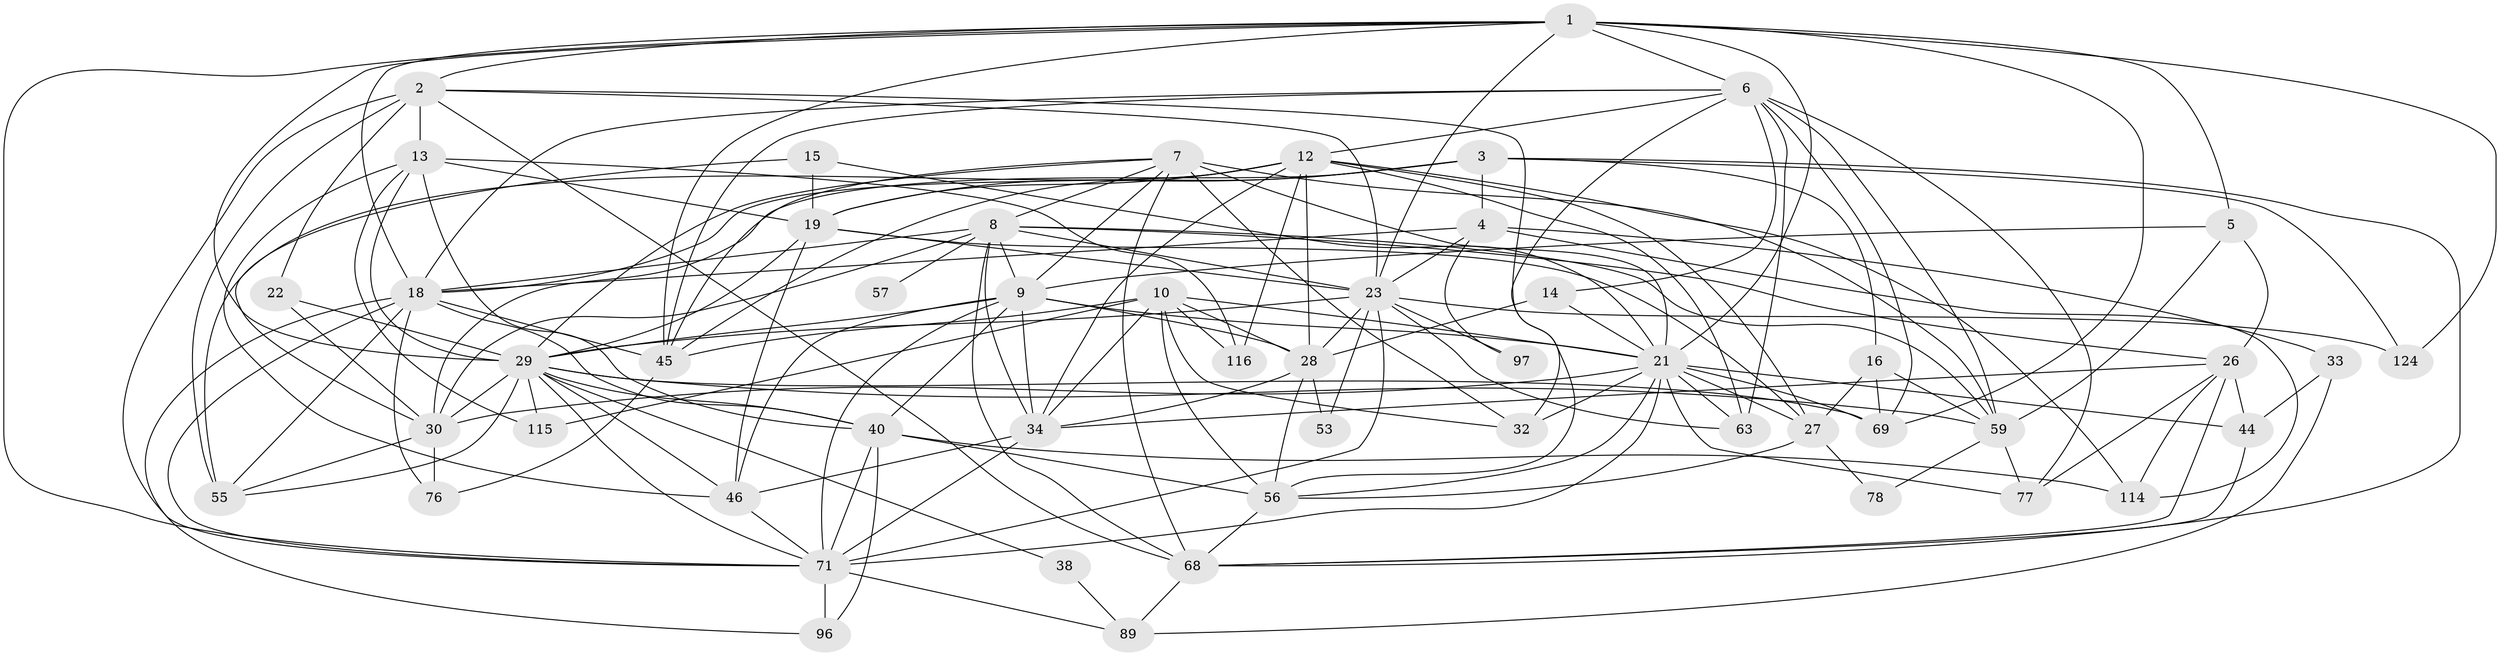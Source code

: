 // original degree distribution, {6: 0.0916030534351145, 4: 0.24427480916030533, 7: 0.03816793893129771, 3: 0.35877862595419846, 5: 0.16793893129770993, 2: 0.08396946564885496, 8: 0.015267175572519083}
// Generated by graph-tools (version 1.1) at 2025/18/03/04/25 18:18:50]
// undirected, 52 vertices, 164 edges
graph export_dot {
graph [start="1"]
  node [color=gray90,style=filled];
  1 [super="+88+11+17"];
  2 [super="+50"];
  3;
  4 [super="+47+94"];
  5 [super="+130+20"];
  6 [super="+85+122"];
  7 [super="+65+102"];
  8 [super="+70+121"];
  9 [super="+60"];
  10 [super="+51+52"];
  12 [super="+87"];
  13 [super="+39"];
  14;
  15;
  16 [super="+42+90"];
  18 [super="+80"];
  19 [super="+73"];
  21 [super="+72+25+118"];
  22;
  23 [super="+31+24"];
  26 [super="+91"];
  27 [super="+37"];
  28 [super="+93+67"];
  29 [super="+36+82"];
  30 [super="+103+35"];
  32;
  33;
  34 [super="+104+117+54"];
  38;
  40 [super="+48+49"];
  44;
  45 [super="+84"];
  46 [super="+131+79+105"];
  53;
  55 [super="+111"];
  56 [super="+61"];
  57;
  59 [super="+123"];
  63 [super="+107"];
  68 [super="+74"];
  69 [super="+75+100"];
  71 [super="+108+125+86+99+83"];
  76;
  77;
  78;
  89;
  96;
  97;
  114;
  115;
  116;
  124;
  1 -- 6;
  1 -- 5 [weight=2];
  1 -- 69;
  1 -- 124;
  1 -- 45;
  1 -- 18;
  1 -- 71;
  1 -- 29;
  1 -- 21;
  1 -- 2;
  1 -- 23;
  2 -- 55;
  2 -- 13 [weight=2];
  2 -- 68;
  2 -- 22;
  2 -- 23;
  2 -- 56;
  2 -- 71 [weight=2];
  3 -- 19;
  3 -- 4;
  3 -- 124;
  3 -- 45;
  3 -- 30;
  3 -- 68;
  3 -- 16;
  4 -- 33;
  4 -- 97;
  4 -- 114;
  4 -- 23;
  4 -- 18;
  5 -- 26;
  5 -- 59;
  5 -- 9;
  6 -- 32;
  6 -- 63;
  6 -- 77;
  6 -- 69;
  6 -- 12 [weight=2];
  6 -- 45;
  6 -- 14;
  6 -- 18;
  6 -- 59;
  7 -- 21;
  7 -- 68;
  7 -- 8;
  7 -- 45;
  7 -- 32;
  7 -- 29;
  7 -- 59 [weight=2];
  7 -- 9;
  8 -- 18;
  8 -- 57 [weight=2];
  8 -- 59;
  8 -- 30;
  8 -- 34;
  8 -- 68;
  8 -- 26;
  8 -- 23;
  8 -- 9 [weight=2];
  9 -- 28;
  9 -- 46;
  9 -- 21;
  9 -- 34;
  9 -- 71 [weight=2];
  9 -- 40;
  9 -- 29;
  10 -- 115;
  10 -- 116;
  10 -- 45;
  10 -- 21;
  10 -- 32;
  10 -- 34;
  10 -- 56;
  10 -- 28;
  12 -- 34;
  12 -- 18;
  12 -- 114;
  12 -- 19;
  12 -- 116;
  12 -- 55;
  12 -- 27;
  12 -- 28;
  12 -- 63;
  13 -- 40 [weight=2];
  13 -- 115;
  13 -- 116;
  13 -- 19;
  13 -- 46;
  13 -- 29;
  14 -- 21;
  14 -- 28;
  15 -- 30;
  15 -- 19;
  15 -- 21;
  16 -- 27;
  16 -- 69;
  16 -- 59;
  18 -- 55;
  18 -- 96;
  18 -- 71;
  18 -- 76;
  18 -- 45;
  18 -- 40;
  19 -- 23;
  19 -- 27;
  19 -- 46;
  19 -- 29;
  21 -- 30;
  21 -- 69;
  21 -- 71 [weight=4];
  21 -- 56;
  21 -- 32;
  21 -- 27;
  21 -- 44;
  21 -- 77;
  21 -- 63;
  22 -- 30;
  22 -- 29;
  23 -- 124;
  23 -- 53;
  23 -- 28;
  23 -- 63;
  23 -- 97;
  23 -- 71;
  23 -- 29;
  26 -- 77;
  26 -- 34;
  26 -- 114;
  26 -- 68;
  26 -- 44;
  27 -- 78;
  27 -- 56;
  28 -- 53 [weight=2];
  28 -- 34;
  28 -- 56;
  29 -- 38;
  29 -- 71 [weight=2];
  29 -- 55;
  29 -- 30;
  29 -- 115;
  29 -- 40;
  29 -- 59;
  29 -- 46;
  29 -- 69;
  30 -- 55;
  30 -- 76;
  33 -- 44;
  33 -- 89;
  34 -- 71;
  34 -- 46;
  38 -- 89;
  40 -- 96;
  40 -- 114;
  40 -- 71;
  40 -- 56;
  44 -- 68;
  45 -- 76;
  46 -- 71;
  56 -- 68;
  59 -- 77;
  59 -- 78;
  68 -- 89;
  71 -- 89;
  71 -- 96;
}

